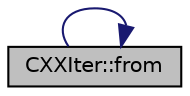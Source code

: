 digraph "CXXIter::from"
{
 // INTERACTIVE_SVG=YES
 // LATEX_PDF_SIZE
  bgcolor="transparent";
  edge [fontname="Helvetica",fontsize="10",labelfontname="Helvetica",labelfontsize="10"];
  node [fontname="Helvetica",fontsize="10",shape=record];
  rankdir="LR";
  Node1 [label="CXXIter::from",height=0.2,width=0.4,color="black", fillcolor="grey75", style="filled", fontcolor="black",tooltip="Construct a CXXIter move source from the given container."];
  Node1 -> Node1 [color="midnightblue",fontsize="10",style="solid",fontname="Helvetica"];
}
